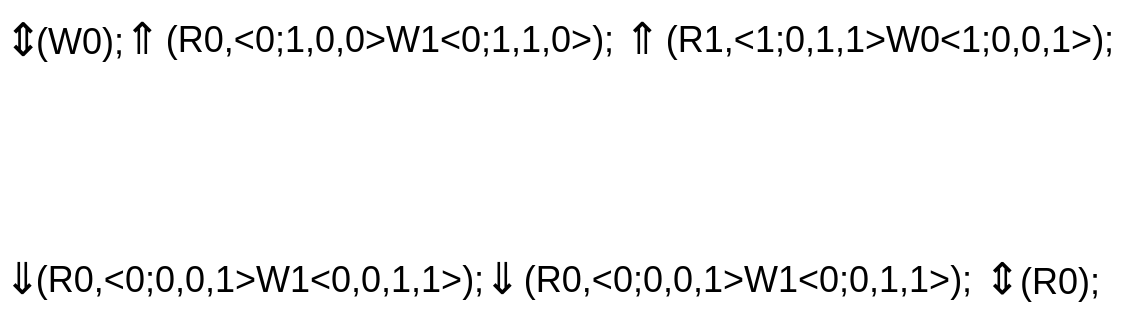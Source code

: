 <mxfile version="20.8.23" type="github">
  <diagram name="第 1 页" id="TEQi4ShTQILTbkTl-TjT">
    <mxGraphModel dx="1434" dy="796" grid="1" gridSize="10" guides="1" tooltips="1" connect="1" arrows="1" fold="1" page="1" pageScale="1" pageWidth="827" pageHeight="1169" math="0" shadow="0">
      <root>
        <mxCell id="0" />
        <mxCell id="1" parent="0" />
        <mxCell id="B8rUQYM5JkH_zZGNKql9-4" value="&lt;font style=&quot;font-size: 22px;&quot;&gt;⇓&lt;/font&gt;" style="text;whiteSpace=wrap;html=1;fontSize=20;" vertex="1" parent="1">
          <mxGeometry x="40" y="400" width="20" height="40" as="geometry" />
        </mxCell>
        <mxCell id="B8rUQYM5JkH_zZGNKql9-6" value="&lt;font style=&quot;font-size: 23px;&quot;&gt;⇕&lt;/font&gt;" style="text;whiteSpace=wrap;html=1;" vertex="1" parent="1">
          <mxGeometry x="40" y="280" width="20" height="40" as="geometry" />
        </mxCell>
        <mxCell id="B8rUQYM5JkH_zZGNKql9-7" value="&lt;font style=&quot;font-size: 18px;&quot;&gt;(W0);&lt;/font&gt;" style="text;html=1;strokeColor=none;fillColor=none;align=center;verticalAlign=middle;whiteSpace=wrap;rounded=0;fontSize=20;" vertex="1" parent="1">
          <mxGeometry x="50" y="280" width="60" height="40" as="geometry" />
        </mxCell>
        <mxCell id="B8rUQYM5JkH_zZGNKql9-8" value="&lt;font style=&quot;font-size: 22px;&quot;&gt;⇑&lt;/font&gt;" style="text;whiteSpace=wrap;html=1;fontSize=20;" vertex="1" parent="1">
          <mxGeometry x="100" y="280" width="20" height="40" as="geometry" />
        </mxCell>
        <mxCell id="B8rUQYM5JkH_zZGNKql9-9" value="(R0,&amp;lt;0;1,0,0&amp;gt;W1&amp;lt;0;1,1,0&amp;gt;);" style="text;html=1;strokeColor=none;fillColor=none;align=center;verticalAlign=middle;whiteSpace=wrap;rounded=0;fontSize=18;" vertex="1" parent="1">
          <mxGeometry x="120" y="280" width="230" height="40" as="geometry" />
        </mxCell>
        <mxCell id="B8rUQYM5JkH_zZGNKql9-11" value="(R0,&amp;lt;0;0,0,1&amp;gt;W1&amp;lt;0,0,1,1&amp;gt;);" style="text;html=1;strokeColor=none;fillColor=none;align=center;verticalAlign=middle;whiteSpace=wrap;rounded=0;fontSize=18;" vertex="1" parent="1">
          <mxGeometry x="50" y="400" width="240" height="40" as="geometry" />
        </mxCell>
        <mxCell id="B8rUQYM5JkH_zZGNKql9-12" value="&lt;font style=&quot;font-size: 22px;&quot;&gt;⇑&lt;/font&gt;" style="text;whiteSpace=wrap;html=1;fontSize=20;" vertex="1" parent="1">
          <mxGeometry x="350" y="280" width="20" height="40" as="geometry" />
        </mxCell>
        <mxCell id="B8rUQYM5JkH_zZGNKql9-13" value="(R1,&amp;lt;1;0,1,1&amp;gt;W0&amp;lt;1;0,0,1&amp;gt;);" style="text;html=1;strokeColor=none;fillColor=none;align=center;verticalAlign=middle;whiteSpace=wrap;rounded=0;fontSize=18;" vertex="1" parent="1">
          <mxGeometry x="370" y="280" width="230" height="40" as="geometry" />
        </mxCell>
        <mxCell id="B8rUQYM5JkH_zZGNKql9-14" value="&lt;font style=&quot;font-size: 22px;&quot;&gt;⇓&lt;/font&gt;" style="text;whiteSpace=wrap;html=1;fontSize=20;" vertex="1" parent="1">
          <mxGeometry x="280" y="400" width="20" height="40" as="geometry" />
        </mxCell>
        <mxCell id="B8rUQYM5JkH_zZGNKql9-15" value="(R0,&amp;lt;0;0,0,1&amp;gt;W1&amp;lt;0;0,1,1&amp;gt;);" style="text;html=1;strokeColor=none;fillColor=none;align=center;verticalAlign=middle;whiteSpace=wrap;rounded=0;fontSize=18;" vertex="1" parent="1">
          <mxGeometry x="299" y="400" width="230" height="40" as="geometry" />
        </mxCell>
        <mxCell id="B8rUQYM5JkH_zZGNKql9-17" value="&lt;font style=&quot;font-size: 22px;&quot;&gt;⇕&lt;/font&gt;" style="text;whiteSpace=wrap;html=1;" vertex="1" parent="1">
          <mxGeometry x="530" y="400" width="20" height="40" as="geometry" />
        </mxCell>
        <mxCell id="B8rUQYM5JkH_zZGNKql9-18" value="&lt;font style=&quot;font-size: 18px;&quot;&gt;(R0);&lt;/font&gt;" style="text;html=1;strokeColor=none;fillColor=none;align=center;verticalAlign=middle;whiteSpace=wrap;rounded=0;fontSize=20;" vertex="1" parent="1">
          <mxGeometry x="540" y="400" width="60" height="40" as="geometry" />
        </mxCell>
      </root>
    </mxGraphModel>
  </diagram>
</mxfile>
